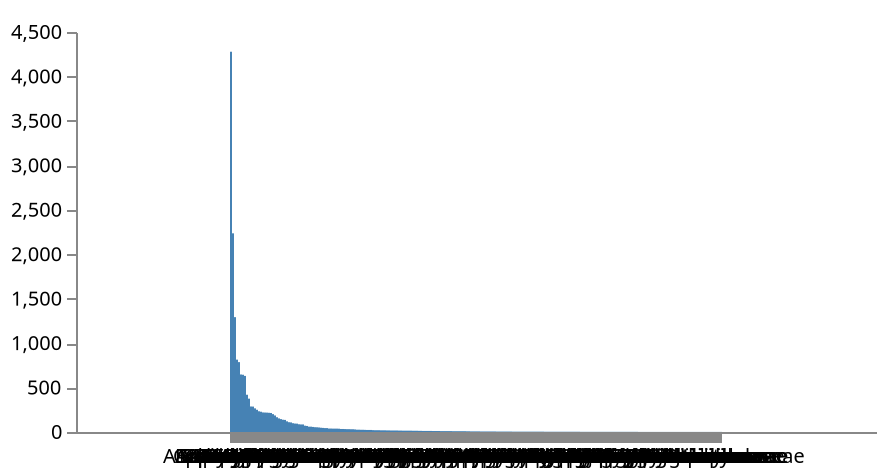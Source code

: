 {
    "$schema": "https://vega.github.io/schema/vega/v5.json",
    "description": "Bar chart of species counts by Family",
    "width": 400,
    "height": 200,
    "padding": 5,
    "data": [
        {
            "name": "table",
            "values": [
                {
                    "Family": "Orchidaceae",
                    "Count": 4278
                },
                {
                    "Family": "Cactaceae",
                    "Count": 2235
                },
                {
                    "Family": "Asphodelaceae",
                    "Count": 1292
                },
                {
                    "Family": "Araceae",
                    "Count": 814
                },
                {
                    "Family": "Bromeliaceae",
                    "Count": 786
                },
                {
                    "Family": "Asparagaceae",
                    "Count": 647
                },
                {
                    "Family": "Crassulaceae",
                    "Count": 644
                },
                {
                    "Family": "Aizoaceae",
                    "Count": 631
                },
                {
                    "Family": "Apocynaceae",
                    "Count": 419
                },
                {
                    "Family": "Euphorbiaceae",
                    "Count": 375
                },
                {
                    "Family": "Malvaceae",
                    "Count": 287
                },
                {
                    "Family": "Geraniaceae",
                    "Count": 286
                },
                {
                    "Family": "Asteraceae",
                    "Count": 266
                },
                {
                    "Family": "Fabaceae",
                    "Count": 250
                },
                {
                    "Family": "Amaryllidaceae",
                    "Count": 233
                },
                {
                    "Family": "Nepenthaceae",
                    "Count": 228
                },
                {
                    "Family": "Passifloraceae",
                    "Count": 220
                },
                {
                    "Family": "Begoniaceae",
                    "Count": 219
                },
                {
                    "Family": "Ericaceae",
                    "Count": 218
                },
                {
                    "Family": "Polypodiaceae",
                    "Count": 216
                },
                {
                    "Family": "Rubiaceae",
                    "Count": 214
                },
                {
                    "Family": "Nymphaeaceae",
                    "Count": 201
                },
                {
                    "Family": "Sarraceniaceae",
                    "Count": 186
                },
                {
                    "Family": "Arecaceae",
                    "Count": 166
                },
                {
                    "Family": "Acanthaceae",
                    "Count": 153
                },
                {
                    "Family": "Lamiaceae",
                    "Count": 145
                },
                {
                    "Family": "Solanaceae",
                    "Count": 138
                },
                {
                    "Family": "Gesneriaceae",
                    "Count": 136
                },
                {
                    "Family": "Iridaceae",
                    "Count": 120
                },
                {
                    "Family": "Myrtaceae",
                    "Count": 110
                },
                {
                    "Family": "Piperaceae",
                    "Count": 108
                },
                {
                    "Family": "Marantaceae",
                    "Count": 99
                },
                {
                    "Family": "Lentibulariaceae",
                    "Count": 95
                },
                {
                    "Family": "Rutaceae",
                    "Count": 94
                },
                {
                    "Family": "Aspleniaceae",
                    "Count": 87
                },
                {
                    "Family": "Onagraceae",
                    "Count": 85
                },
                {
                    "Family": "Droseraceae",
                    "Count": 85
                },
                {
                    "Family": "Zingiberaceae",
                    "Count": 71
                },
                {
                    "Family": "Proteaceae",
                    "Count": 68
                },
                {
                    "Family": "Araliaceae",
                    "Count": 60
                },
                {
                    "Family": "Moraceae",
                    "Count": 60
                },
                {
                    "Family": "Zamiaceae",
                    "Count": 57
                },
                {
                    "Family": "Primulaceae",
                    "Count": 54
                },
                {
                    "Family": "Bignoniaceae",
                    "Count": 53
                },
                {
                    "Family": "Vitaceae",
                    "Count": 51
                },
                {
                    "Family": "Selaginellaceae",
                    "Count": 48
                },
                {
                    "Family": "Pteridaceae",
                    "Count": 46
                },
                {
                    "Family": "Oleaceae",
                    "Count": 44
                },
                {
                    "Family": "Aristolochiaceae",
                    "Count": 44
                },
                {
                    "Family": "Cyatheaceae",
                    "Count": 39
                },
                {
                    "Family": "Balsaminaceae",
                    "Count": 39
                },
                {
                    "Family": "Nelumbonaceae",
                    "Count": 38
                },
                {
                    "Family": "Plantaginaceae",
                    "Count": 38
                },
                {
                    "Family": "Musaceae",
                    "Count": 38
                },
                {
                    "Family": "Boraginaceae",
                    "Count": 37
                },
                {
                    "Family": "Commelinaceae",
                    "Count": 34
                },
                {
                    "Family": "Poaceae",
                    "Count": 34
                },
                {
                    "Family": "Rosaceae",
                    "Count": 33
                },
                {
                    "Family": "Dioscoreaceae",
                    "Count": 32
                },
                {
                    "Family": "Pittosporaceae",
                    "Count": 32
                },
                {
                    "Family": "Campanulaceae",
                    "Count": 31
                },
                {
                    "Family": "Cucurbitaceae",
                    "Count": 31
                },
                {
                    "Family": "Didiereaceae",
                    "Count": 29
                },
                {
                    "Family": "Celastraceae",
                    "Count": 26
                },
                {
                    "Family": "Sapindaceae",
                    "Count": 26
                },
                {
                    "Family": "Verbenaceae",
                    "Count": 25
                },
                {
                    "Family": "Melastomataceae",
                    "Count": 25
                },
                {
                    "Family": "Sapotaceae",
                    "Count": 24
                },
                {
                    "Family": "Costaceae",
                    "Count": 23
                },
                {
                    "Family": "Theaceae",
                    "Count": 23
                },
                {
                    "Family": "Scrophulariaceae",
                    "Count": 23
                },
                {
                    "Family": "Lauraceae",
                    "Count": 21
                },
                {
                    "Family": "Lythraceae",
                    "Count": 20
                },
                {
                    "Family": "Cannaceae",
                    "Count": 20
                },
                {
                    "Family": "Strelitziaceae",
                    "Count": 20
                },
                {
                    "Family": "Cyperaceae",
                    "Count": 19
                },
                {
                    "Family": "Combretaceae",
                    "Count": 19
                },
                {
                    "Family": "Anacardiaceae",
                    "Count": 19
                },
                {
                    "Family": "Convolvulaceae",
                    "Count": 18
                },
                {
                    "Family": "Restionaceae",
                    "Count": 18
                },
                {
                    "Family": "Saxifragaceae",
                    "Count": 17
                },
                {
                    "Family": "Cycadaceae",
                    "Count": 17
                },
                {
                    "Family": "Podocarpaceae",
                    "Count": 17
                },
                {
                    "Family": "Pandanaceae",
                    "Count": 17
                },
                {
                    "Family": "Urticaceae",
                    "Count": 16
                },
                {
                    "Family": "Rhamnaceae",
                    "Count": 16
                },
                {
                    "Family": "Aquifoliaceae",
                    "Count": 15
                },
                {
                    "Family": "Hydrangeaceae",
                    "Count": 15
                },
                {
                    "Family": "Fagaceae",
                    "Count": 15
                },
                {
                    "Family": "Meliaceae",
                    "Count": 15
                },
                {
                    "Family": "Lecythidaceae",
                    "Count": 15
                },
                {
                    "Family": "Violaceae",
                    "Count": 14
                },
                {
                    "Family": "Cupressaceae",
                    "Count": 14
                },
                {
                    "Family": "Ebenaceae",
                    "Count": 14
                },
                {
                    "Family": "Magnoliaceae",
                    "Count": 13
                },
                {
                    "Family": "Phyllanthaceae",
                    "Count": 13
                },
                {
                    "Family": "Caryophyllaceae",
                    "Count": 12
                },
                {
                    "Family": "Anacampserotaceae",
                    "Count": 12
                },
                {
                    "Family": "Clusiaceae",
                    "Count": 12
                },
                {
                    "Family": "Caprifoliaceae",
                    "Count": 12
                },
                {
                    "Family": "Malpighiaceae",
                    "Count": 12
                },
                {
                    "Family": "Welwitschiaceae",
                    "Count": 11
                },
                {
                    "Family": "Oxalidaceae",
                    "Count": 11
                },
                {
                    "Family": "Polygonaceae",
                    "Count": 11
                },
                {
                    "Family": "Annonaceae",
                    "Count": 11
                },
                {
                    "Family": "Pedaliaceae",
                    "Count": 10
                },
                {
                    "Family": "Marattiaceae",
                    "Count": 10
                },
                {
                    "Family": "Salicaceae",
                    "Count": 10
                },
                {
                    "Family": "Thymelaeaceae",
                    "Count": 10
                },
                {
                    "Family": "Hypericaceae",
                    "Count": 10
                },
                {
                    "Family": "Calceolariaceae",
                    "Count": 10
                },
                {
                    "Family": "Monimiaceae",
                    "Count": 9
                },
                {
                    "Family": "Pinaceae",
                    "Count": 9
                },
                {
                    "Family": "Ranunculaceae",
                    "Count": 9
                },
                {
                    "Family": "Capparaceae",
                    "Count": 9
                },
                {
                    "Family": "Amaranthaceae",
                    "Count": 9
                },
                {
                    "Family": "Francoaceae",
                    "Count": 9
                },
                {
                    "Family": "Rhizophoraceae",
                    "Count": 9
                },
                {
                    "Family": "Dennstaedtiaceae",
                    "Count": 8
                },
                {
                    "Family": "Schisandraceae",
                    "Count": 8
                },
                {
                    "Family": "Apiaceae",
                    "Count": 7
                },
                {
                    "Family": "Menispermaceae",
                    "Count": 7
                },
                {
                    "Family": "Schizaeaceae",
                    "Count": 7
                },
                {
                    "Family": "Simmondsiaceae",
                    "Count": 7
                },
                {
                    "Family": "Brassicaceae",
                    "Count": 7
                },
                {
                    "Family": "Putranjivaceae",
                    "Count": 6
                },
                {
                    "Family": "Lycopodiaceae",
                    "Count": 6
                },
                {
                    "Family": "Actinidiaceae",
                    "Count": 6
                },
                {
                    "Family": "Asteliaceae",
                    "Count": 6
                },
                {
                    "Family": "Burseraceae",
                    "Count": 6
                },
                {
                    "Family": "Pentaphylacaceae",
                    "Count": 6
                },
                {
                    "Family": "Sarcolaenaceae",
                    "Count": 6
                },
                {
                    "Family": "Polemoniaceae",
                    "Count": 6
                },
                {
                    "Family": "Zygophyllaceae",
                    "Count": 5
                },
                {
                    "Family": "Nyctaginaceae",
                    "Count": 5
                },
                {
                    "Family": "Philesiaceae",
                    "Count": 5
                },
                {
                    "Family": "Elaeocarpaceae",
                    "Count": 5
                },
                {
                    "Family": "Hymenophyllaceae",
                    "Count": 5
                },
                {
                    "Family": "Equisetaceae",
                    "Count": 5
                },
                {
                    "Family": "Doryanthaceae",
                    "Count": 5
                },
                {
                    "Family": "Colchicaceae",
                    "Count": 5
                },
                {
                    "Family": "Araucariaceae",
                    "Count": 4
                },
                {
                    "Family": "Cistaceae",
                    "Count": 4
                },
                {
                    "Family": "Cephalotaceae",
                    "Count": 4
                },
                {
                    "Family": "Chloranthaceae",
                    "Count": 4
                },
                {
                    "Family": "Pennantiaceae",
                    "Count": 4
                },
                {
                    "Family": "Hypoxidaceae",
                    "Count": 4
                },
                {
                    "Family": "Menyanthaceae",
                    "Count": 4
                },
                {
                    "Family": "Blandfordiaceae",
                    "Count": 4
                },
                {
                    "Family": "Hernandiaceae",
                    "Count": 4
                },
                {
                    "Family": "Marcgraviaceae",
                    "Count": 4
                },
                {
                    "Family": "Cunoniaceae",
                    "Count": 4
                },
                {
                    "Family": "Ochnaceae",
                    "Count": 4
                },
                {
                    "Family": "Velloziaceae",
                    "Count": 4
                },
                {
                    "Family": "Caricaceae",
                    "Count": 4
                },
                {
                    "Family": "Drosophyllaceae",
                    "Count": 4
                },
                {
                    "Family": "Haemodoraceae",
                    "Count": 4
                },
                {
                    "Family": "Alismataceae",
                    "Count": 3
                },
                {
                    "Family": "Plumbaginaceae",
                    "Count": 3
                },
                {
                    "Family": "Kewaceae",
                    "Count": 3
                },
                {
                    "Family": "Smilacaceae",
                    "Count": 3
                },
                {
                    "Family": "Berberidaceae",
                    "Count": 3
                },
                {
                    "Family": "Santalaceae",
                    "Count": 3
                },
                {
                    "Family": "Roridulaceae",
                    "Count": 3
                },
                {
                    "Family": "Tecophilaeaceae",
                    "Count": 3
                },
                {
                    "Family": "Sphaerosepalaceae",
                    "Count": 3
                },
                {
                    "Family": "Hamamelidaceae",
                    "Count": 3
                },
                {
                    "Family": "Fouquieriaceae",
                    "Count": 3
                },
                {
                    "Family": "Marsileaceae",
                    "Count": 3
                },
                {
                    "Family": "Cyclanthaceae",
                    "Count": 3
                },
                {
                    "Family": "Orobanchaceae",
                    "Count": 3
                },
                {
                    "Family": "Heliconiaceae",
                    "Count": 3
                },
                {
                    "Family": "Clethraceae",
                    "Count": 3
                },
                {
                    "Family": "Styracaceae",
                    "Count": 3
                },
                {
                    "Family": "Gunneraceae",
                    "Count": 3
                },
                {
                    "Family": "Cornaceae",
                    "Count": 2
                },
                {
                    "Family": "Hanguanaceae",
                    "Count": 2
                },
                {
                    "Family": "Calophyllaceae",
                    "Count": 2
                },
                {
                    "Family": "Icacinaceae",
                    "Count": 2
                },
                {
                    "Family": "Corynocarpaceae",
                    "Count": 2
                },
                {
                    "Family": "Quillajaceae",
                    "Count": 2
                },
                {
                    "Family": "Amborellaceae",
                    "Count": 2
                },
                {
                    "Family": "Phytolaccaceae",
                    "Count": 2
                },
                {
                    "Family": "Potamogetonaceae",
                    "Count": 2
                },
                {
                    "Family": "Escalloniaceae",
                    "Count": 2
                },
                {
                    "Family": "Liliaceae",
                    "Count": 2
                },
                {
                    "Family": "Frankeniaceae",
                    "Count": 2
                },
                {
                    "Family": "Stilbaceae",
                    "Count": 2
                },
                {
                    "Family": "Pontederiaceae",
                    "Count": 2
                },
                {
                    "Family": "Aextoxicaceae",
                    "Count": 2
                },
                {
                    "Family": "Buxaceae",
                    "Count": 2
                },
                {
                    "Family": "Joinvilleaceae",
                    "Count": 2
                },
                {
                    "Family": "Olacaceae",
                    "Count": 2
                },
                {
                    "Family": "Alseuosmiaceae",
                    "Count": 2
                },
                {
                    "Family": "Rousseaceae",
                    "Count": 2
                },
                {
                    "Family": "Moringaceae",
                    "Count": 2
                },
                {
                    "Family": "Ophioglossaceae",
                    "Count": 2
                },
                {
                    "Family": "Argophyllaceae",
                    "Count": 2
                },
                {
                    "Family": "Ephedraceae",
                    "Count": 2
                },
                {
                    "Family": "Chrysobalanaceae",
                    "Count": 2
                },
                {
                    "Family": "Platanaceae",
                    "Count": 2
                },
                {
                    "Family": "Atherospermataceae",
                    "Count": 2
                },
                {
                    "Family": "Talinaceae",
                    "Count": 2
                },
                {
                    "Family": "Salvadoraceae",
                    "Count": 2
                },
                {
                    "Family": "Garryaceae",
                    "Count": 1
                },
                {
                    "Family": "Aphanopetalaceae",
                    "Count": 1
                },
                {
                    "Family": "Linaceae",
                    "Count": 1
                },
                {
                    "Family": "Polygalaceae",
                    "Count": 1
                },
                {
                    "Family": "Ripogonaceae",
                    "Count": 1
                },
                {
                    "Family": "Saururaceae",
                    "Count": 1
                },
                {
                    "Family": "Griseliniaceae",
                    "Count": 1
                },
                {
                    "Family": "Alstroemeriaceae",
                    "Count": 1
                },
                {
                    "Family": "Taxaceae",
                    "Count": 1
                },
                {
                    "Family": "Haloragaceae",
                    "Count": 1
                },
                {
                    "Family": "Marchantiaceae",
                    "Count": 1
                },
                {
                    "Family": "Gentianaceae",
                    "Count": 1
                },
                {
                    "Family": "Curtisiaceae",
                    "Count": 1
                },
                {
                    "Family": "Papaveraceae",
                    "Count": 1
                },
                {
                    "Family": "Simaroubaceae",
                    "Count": 1
                },
                {
                    "Family": "Acoraceae",
                    "Count": 1
                },
                {
                    "Family": "Typhaceae",
                    "Count": 1
                },
                {
                    "Family": "Lardizabalaceae",
                    "Count": 1
                },
                {
                    "Family": "Gnetaceae",
                    "Count": 1
                },
                {
                    "Family": "Eupomatiaceae",
                    "Count": 1
                },
                {
                    "Family": "Flagellariaceae",
                    "Count": 1
                },
                {
                    "Family": "Petiveriaceae",
                    "Count": 1
                },
                {
                    "Family": "Aphloiaceae",
                    "Count": 1
                },
                {
                    "Family": "Mazaceae",
                    "Count": 1
                },
                {
                    "Family": "Schlegeliaceae",
                    "Count": 1
                },
                {
                    "Family": "Psilotaceae",
                    "Count": 1
                },
                {
                    "Family": "Hydrocharitaceae",
                    "Count": 1
                },
                {
                    "Family": "Physenaceae",
                    "Count": 1
                },
                {
                    "Family": "Myristicaceae",
                    "Count": 1
                },
                {
                    "Family": "Butomaceae",
                    "Count": 1
                },
                {
                    "Family": "Austrobaileyaceae",
                    "Count": 1
                },
                {
                    "Family": "Achariaceae",
                    "Count": 1
                },
                {
                    "Family": "Bixaceae",
                    "Count": 1
                },
                {
                    "Family": "Lindsaeaceae",
                    "Count": 1
                },
                {
                    "Family": "Ceratophyllaceae",
                    "Count": 1
                },
                {
                    "Family": "Stemonaceae",
                    "Count": 1
                },
                {
                    "Family": "Dilleniaceae",
                    "Count": 1
                },
                {
                    "Family": "Goodeniaceae",
                    "Count": 1
                },
                {
                    "Family": "Loasaceae",
                    "Count": 1
                },
                {
                    "Family": "Lonchitidaceae",
                    "Count": 1
                },
                {
                    "Family": "Basellaceae",
                    "Count": 1
                },
                {
                    "Family": "Conocephalaceae",
                    "Count": 1
                }
            ]
        }
    ],
    "scales": [
        {
            "name": "xscale",
            "type": "band",
            "domain": {
                "data": "table",
                "field": "Family"
            },
            "range": "width",
            "padding": 0.05,
            "round": true
        },
        {
            "name": "yscale",
            "domain": {
                "data": "table",
                "field": "Count"
            },
            "nice": true,
            "range": "height"
        }
    ],
    "axes": [
        {
            "orient": "bottom",
            "scale": "xscale"
        },
        {
            "orient": "left",
            "scale": "yscale"
        }
    ],
    "marks": [
        {
            "type": "rect",
            "from": {
                "data": "table"
            },
            "encode": {
                "enter": {
                    "x": {
                        "scale": "xscale",
                        "field": "Family"
                    },
                    "width": {
                        "scale": "xscale",
                        "band": 1
                    },
                    "y": {
                        "scale": "yscale",
                        "field": "Count"
                    },
                    "y2": {
                        "scale": "yscale",
                        "value": 0
                    }
                },
                "update": {
                    "fill": {
                        "value": "#4682b4"
                    }
                },
                "hover": {
                    "fillOpacity": {
                        "value": 0.7
                    }
                }
            }
        },
        {
            "type": "text",
            "encode": {
                "enter": {
                    "align": {
                        "value": "center"
                    },
                    "baseline": {
                        "value": "bottom"
                    },
                    "fill": {
                        "value": "#333"
                    }
                },
                "update": {
                    "x": {
                        "scale": "xscale",
                        "field": "Family",
                        "band": 0.5
                    },
                    "y": {
                        "scale": "yscale",
                        "field": "Count",
                        "offset": -2
                    },
                    "text": {
                        "field": "Count"
                    },
                    "fillOpacity": [
                        {
                            "test": "datum.Count > 0",
                            "value": 1
                        },
                        {
                            "value": 0
                        }
                    ]
                }
            }
        }
    ]
}